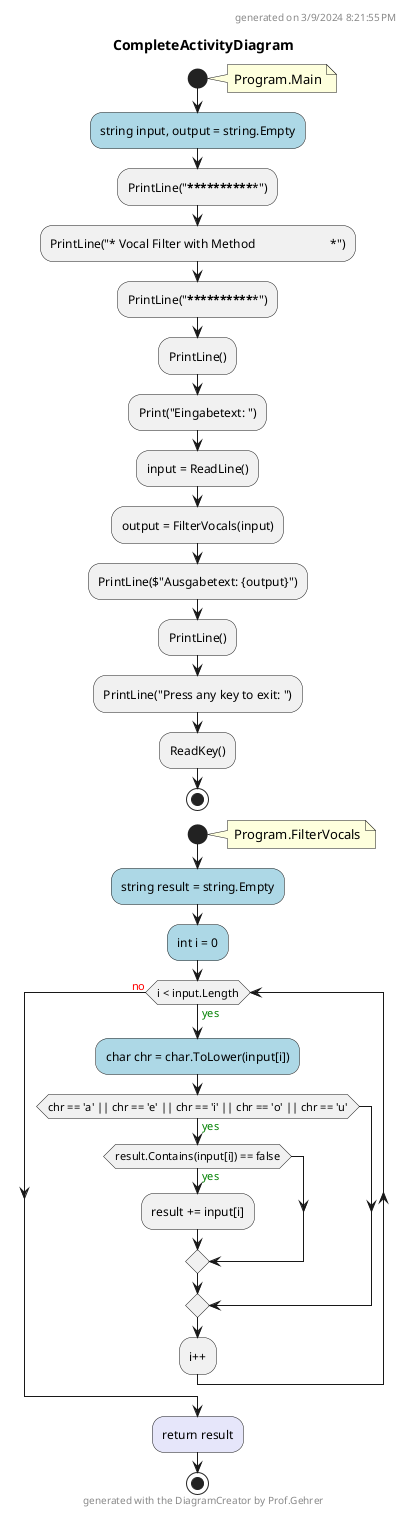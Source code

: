 @startuml CompleteActivityDiagram
header
generated on 3/9/2024 8:21:55 PM
end header
title CompleteActivityDiagram
start
note right:  Program.Main
#LightBlue:string input, output = string.Empty;
:PrintLine("***************************************************");
:PrintLine("* Vocal Filter with Method                        *");
:PrintLine("***************************************************");
:PrintLine();
:Print("Eingabetext: ");
:input = ReadLine();
:output = FilterVocals(input);
:PrintLine($"Ausgabetext: {output}");
:PrintLine();
:PrintLine("Press any key to exit: ");
:ReadKey();
footer
generated with the DiagramCreator by Prof.Gehrer
end footer
stop
start
note right:  Program.FilterVocals
#LightBlue:string result = string.Empty;
#LightBlue:int i = 0;
while (i < input.Length) is (<color:green>yes)
    #LightBlue:char chr = char.ToLower(input[i]);
    if (chr == 'a' || chr == 'e' || chr == 'i' || chr == 'o' || chr == 'u') then (<color:green>yes)
        if (result.Contains(input[i]) == false) then (<color:green>yes)
            :result += input[i];
        endif
    endif
:i++;
endwhile (<color:red>no)
#Lavender:return result;
footer
generated with the DiagramCreator by Prof.Gehrer
end footer
stop
footer
generated with the DiagramCreator by Prof.Gehrer
end footer
@enduml
